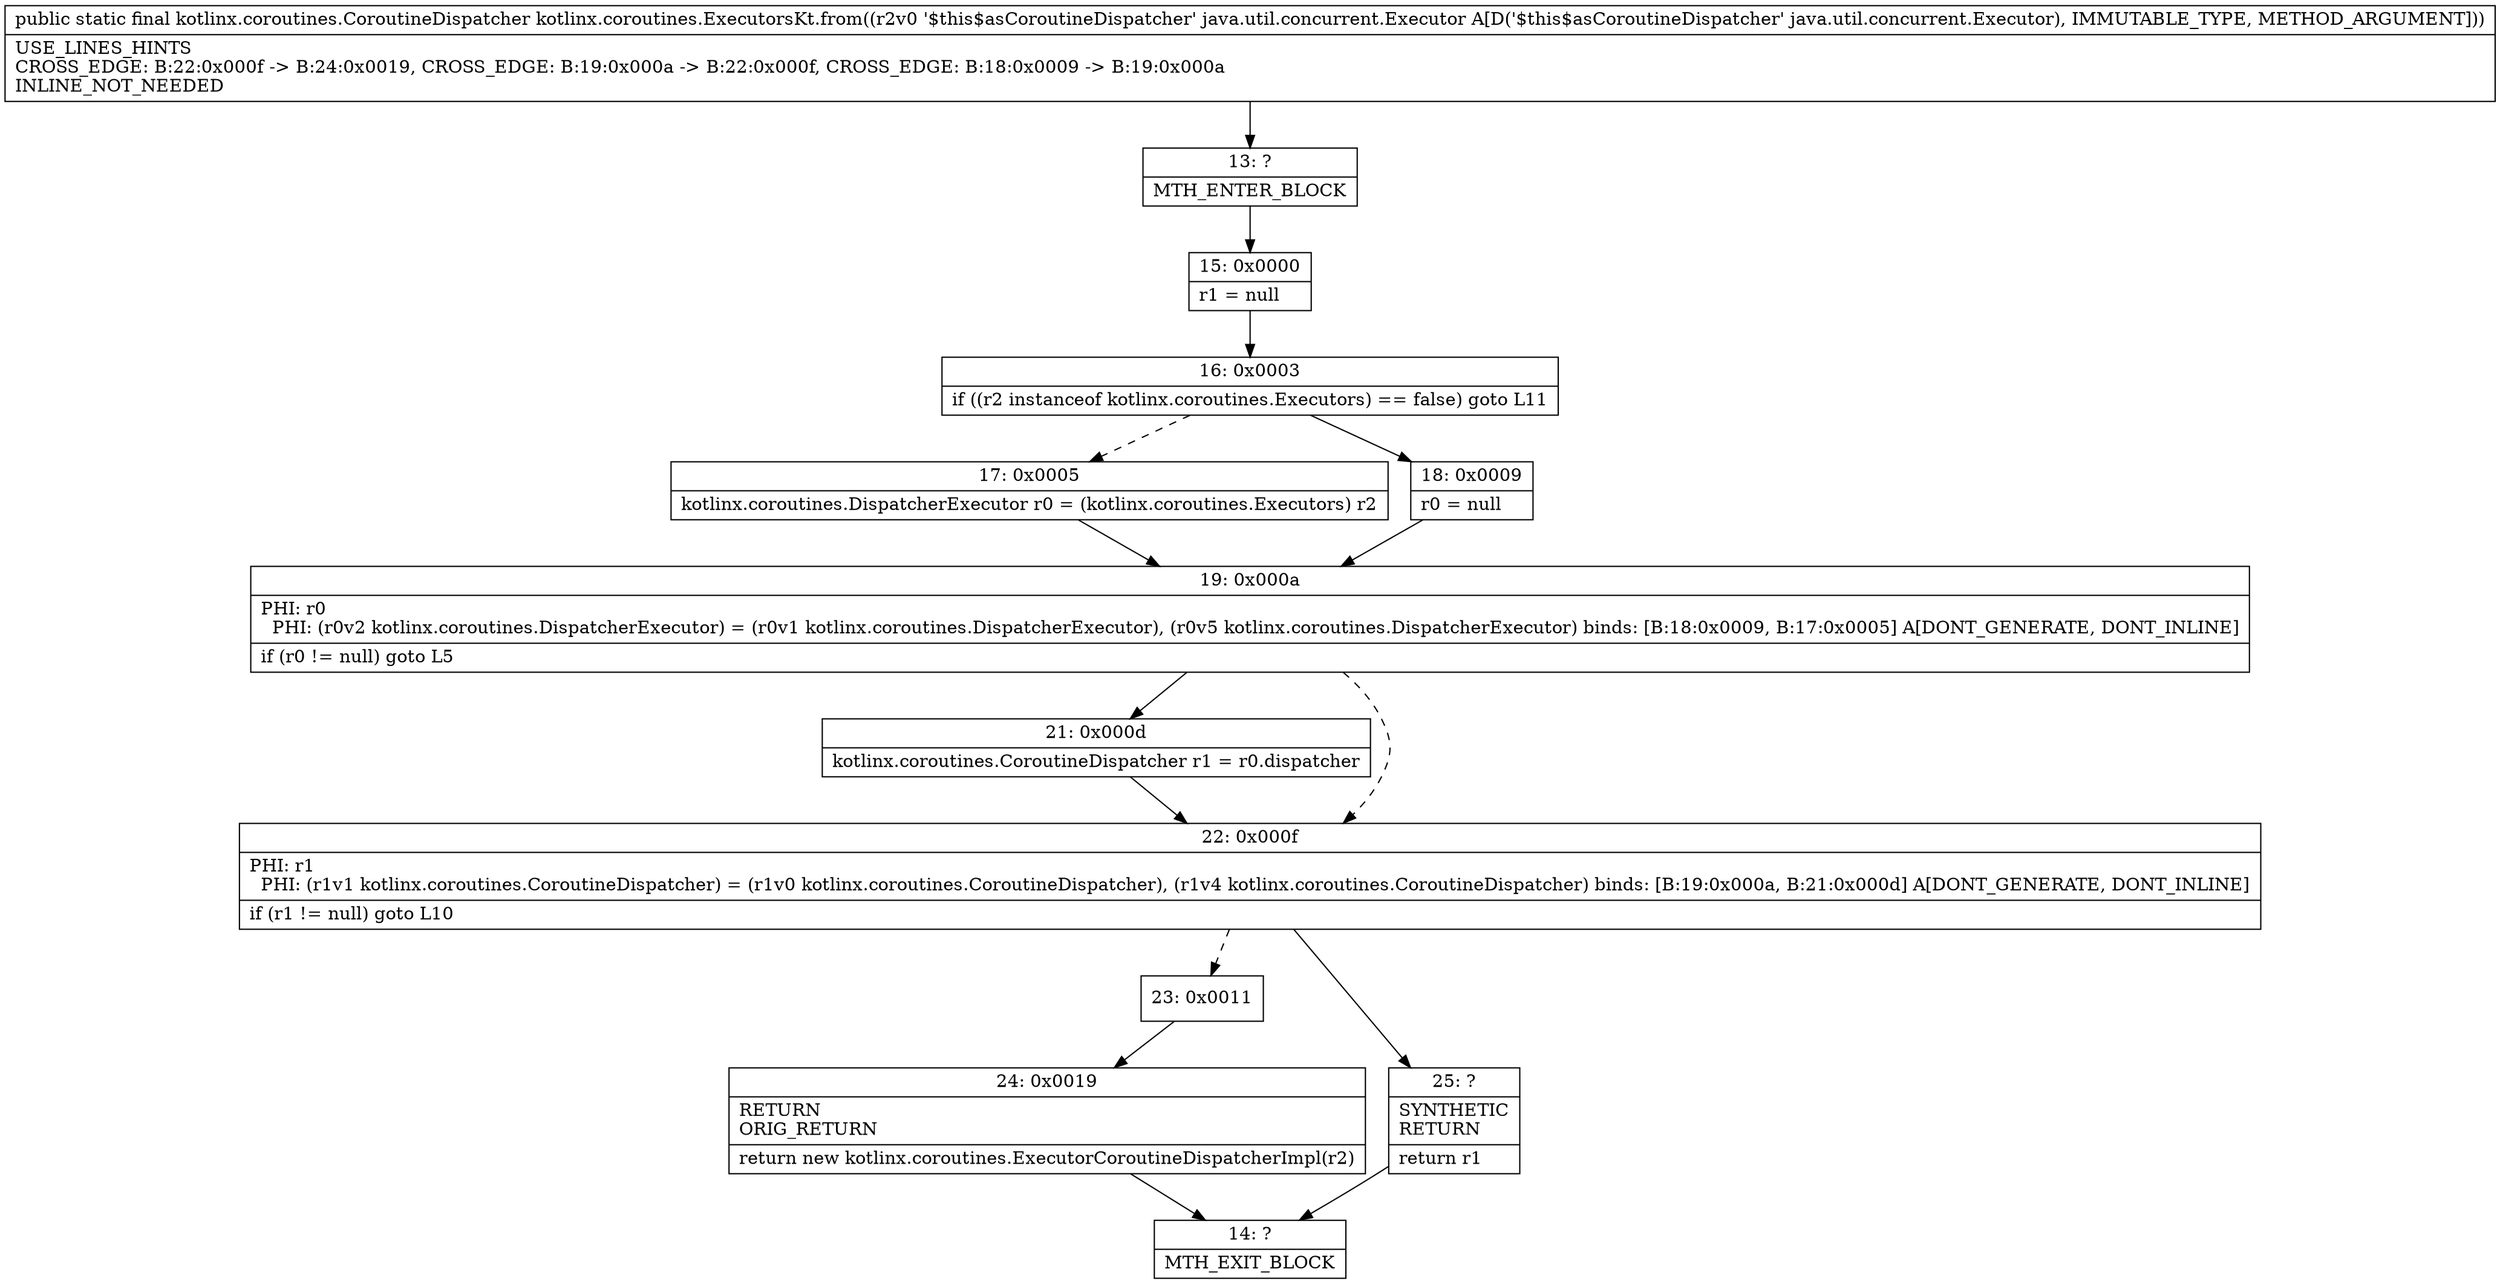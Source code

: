 digraph "CFG forkotlinx.coroutines.ExecutorsKt.from(Ljava\/util\/concurrent\/Executor;)Lkotlinx\/coroutines\/CoroutineDispatcher;" {
Node_13 [shape=record,label="{13\:\ ?|MTH_ENTER_BLOCK\l}"];
Node_15 [shape=record,label="{15\:\ 0x0000|r1 = null\l}"];
Node_16 [shape=record,label="{16\:\ 0x0003|if ((r2 instanceof kotlinx.coroutines.Executors) == false) goto L11\l}"];
Node_17 [shape=record,label="{17\:\ 0x0005|kotlinx.coroutines.DispatcherExecutor r0 = (kotlinx.coroutines.Executors) r2\l}"];
Node_19 [shape=record,label="{19\:\ 0x000a|PHI: r0 \l  PHI: (r0v2 kotlinx.coroutines.DispatcherExecutor) = (r0v1 kotlinx.coroutines.DispatcherExecutor), (r0v5 kotlinx.coroutines.DispatcherExecutor) binds: [B:18:0x0009, B:17:0x0005] A[DONT_GENERATE, DONT_INLINE]\l|if (r0 != null) goto L5\l}"];
Node_21 [shape=record,label="{21\:\ 0x000d|kotlinx.coroutines.CoroutineDispatcher r1 = r0.dispatcher\l}"];
Node_22 [shape=record,label="{22\:\ 0x000f|PHI: r1 \l  PHI: (r1v1 kotlinx.coroutines.CoroutineDispatcher) = (r1v0 kotlinx.coroutines.CoroutineDispatcher), (r1v4 kotlinx.coroutines.CoroutineDispatcher) binds: [B:19:0x000a, B:21:0x000d] A[DONT_GENERATE, DONT_INLINE]\l|if (r1 != null) goto L10\l}"];
Node_23 [shape=record,label="{23\:\ 0x0011}"];
Node_24 [shape=record,label="{24\:\ 0x0019|RETURN\lORIG_RETURN\l|return new kotlinx.coroutines.ExecutorCoroutineDispatcherImpl(r2)\l}"];
Node_14 [shape=record,label="{14\:\ ?|MTH_EXIT_BLOCK\l}"];
Node_25 [shape=record,label="{25\:\ ?|SYNTHETIC\lRETURN\l|return r1\l}"];
Node_18 [shape=record,label="{18\:\ 0x0009|r0 = null\l}"];
MethodNode[shape=record,label="{public static final kotlinx.coroutines.CoroutineDispatcher kotlinx.coroutines.ExecutorsKt.from((r2v0 '$this$asCoroutineDispatcher' java.util.concurrent.Executor A[D('$this$asCoroutineDispatcher' java.util.concurrent.Executor), IMMUTABLE_TYPE, METHOD_ARGUMENT]))  | USE_LINES_HINTS\lCROSS_EDGE: B:22:0x000f \-\> B:24:0x0019, CROSS_EDGE: B:19:0x000a \-\> B:22:0x000f, CROSS_EDGE: B:18:0x0009 \-\> B:19:0x000a\lINLINE_NOT_NEEDED\l}"];
MethodNode -> Node_13;Node_13 -> Node_15;
Node_15 -> Node_16;
Node_16 -> Node_17[style=dashed];
Node_16 -> Node_18;
Node_17 -> Node_19;
Node_19 -> Node_21;
Node_19 -> Node_22[style=dashed];
Node_21 -> Node_22;
Node_22 -> Node_23[style=dashed];
Node_22 -> Node_25;
Node_23 -> Node_24;
Node_24 -> Node_14;
Node_25 -> Node_14;
Node_18 -> Node_19;
}

